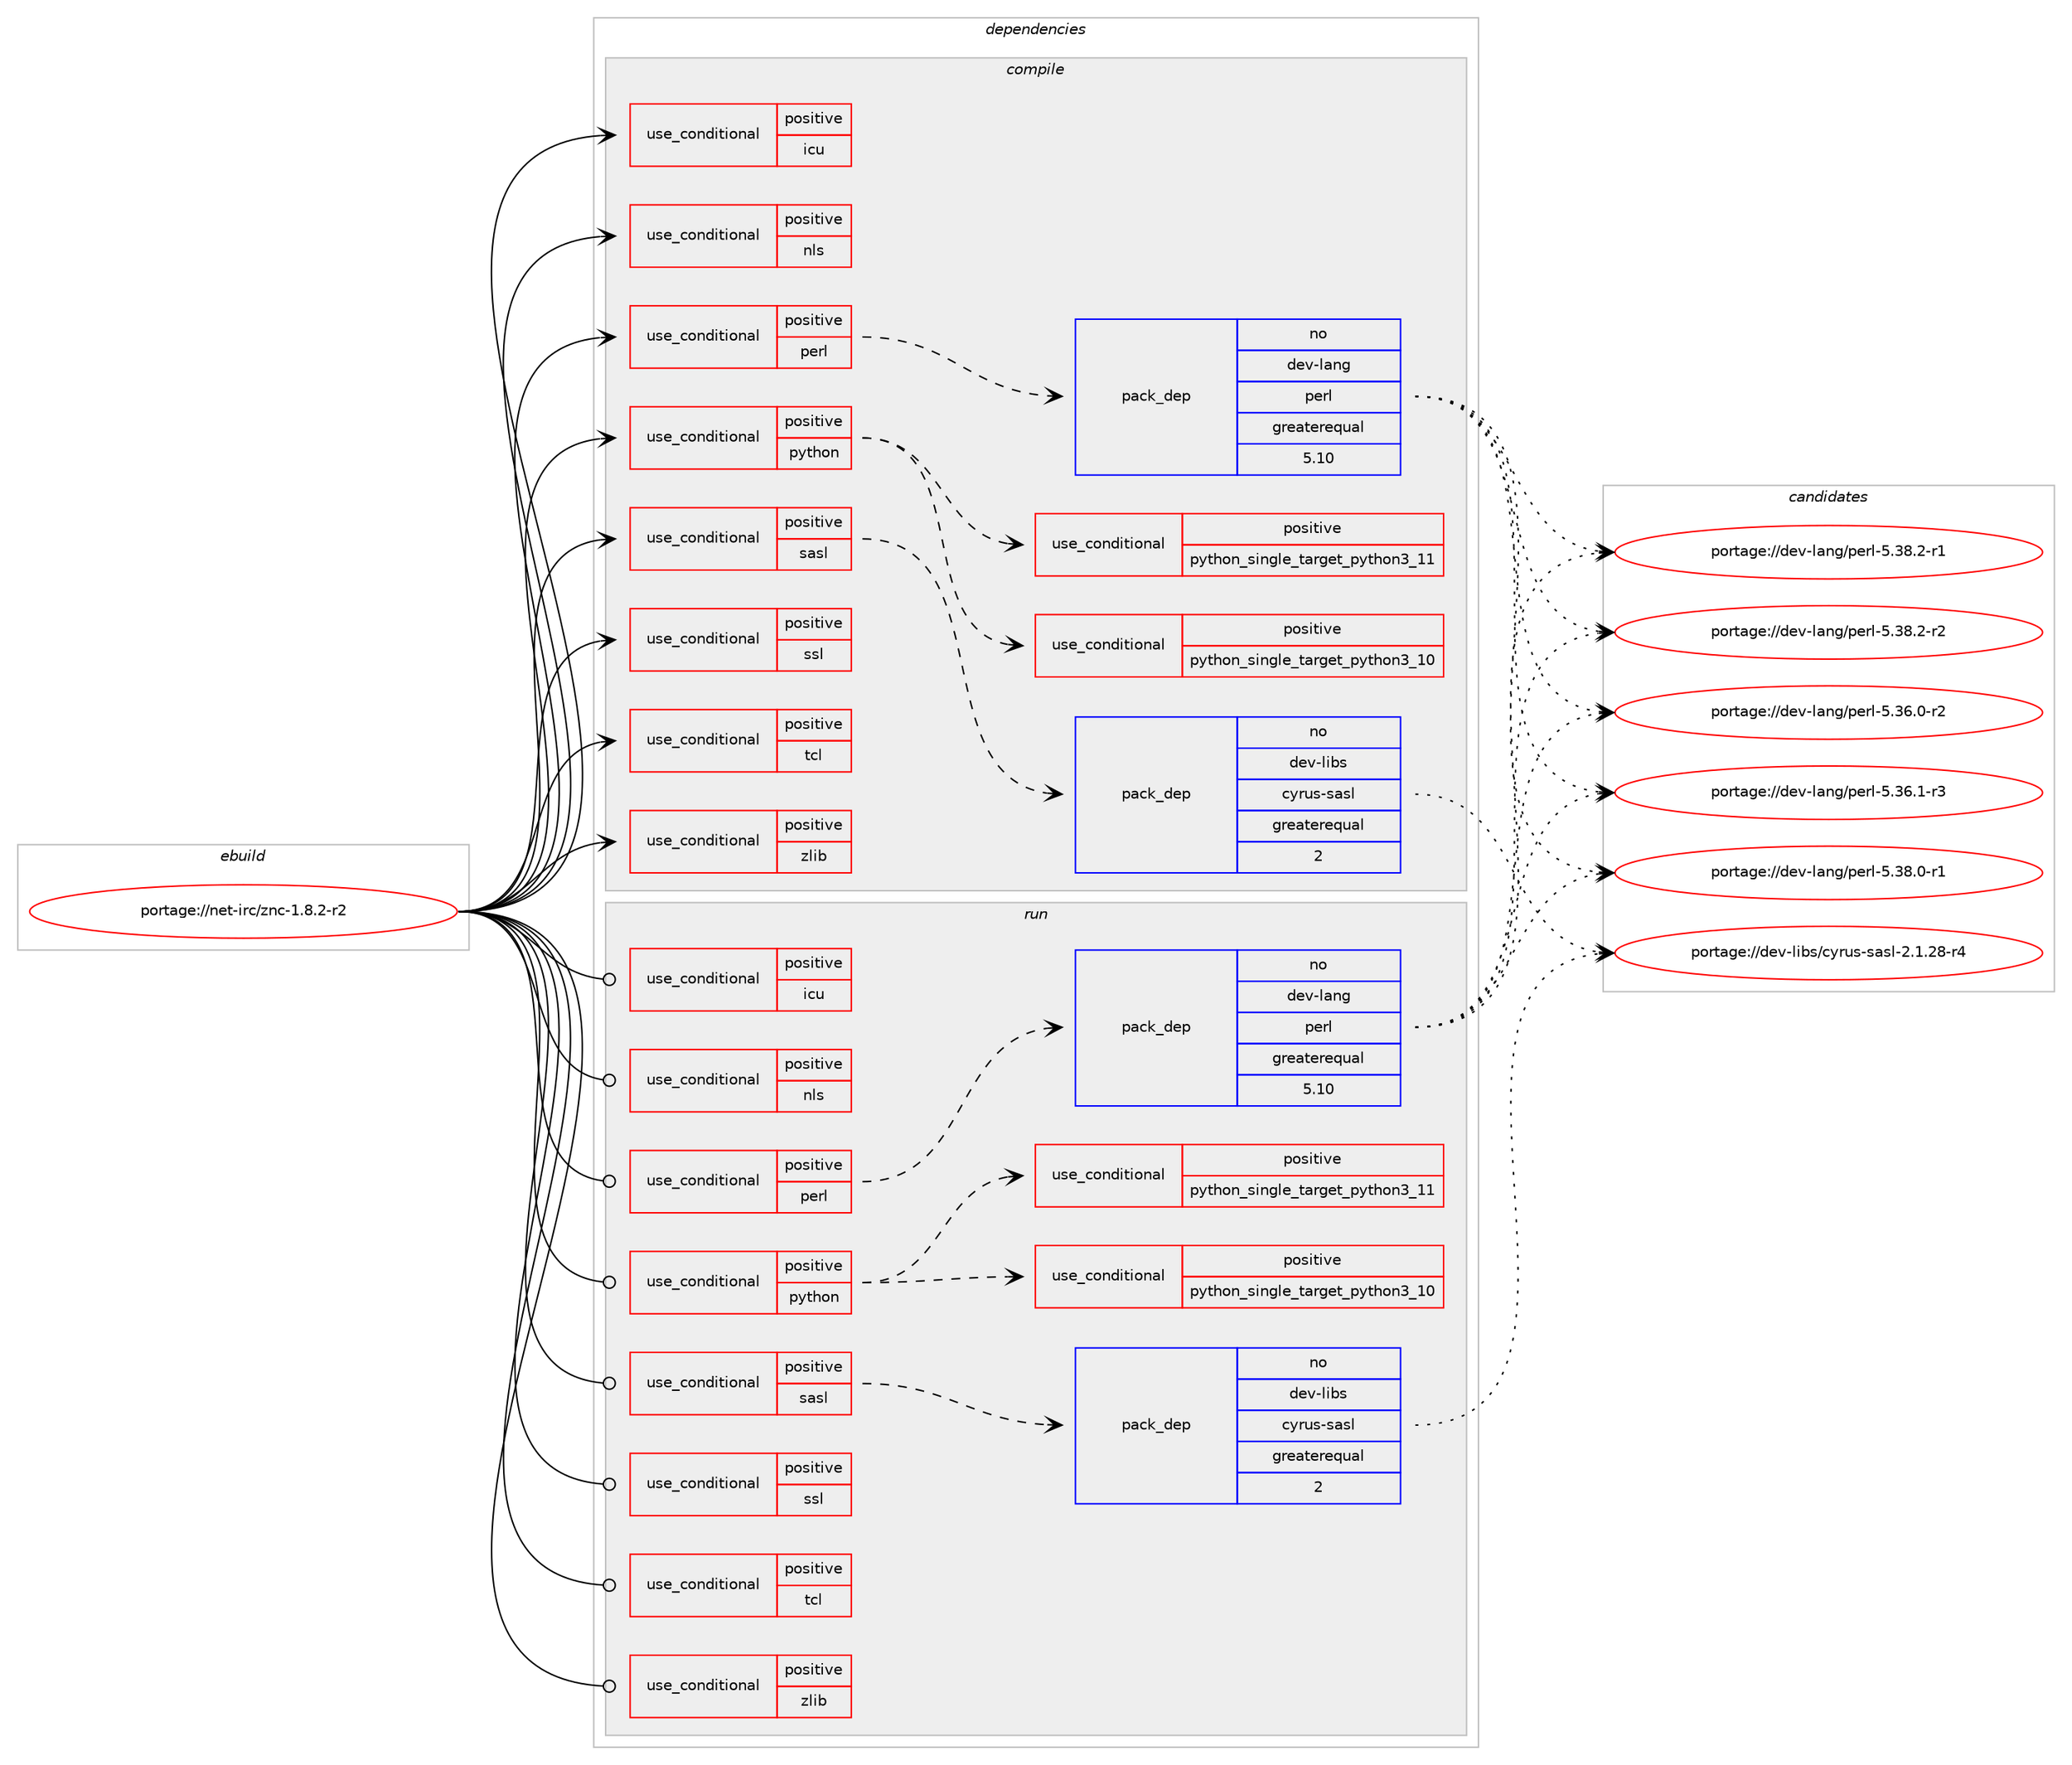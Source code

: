 digraph prolog {

# *************
# Graph options
# *************

newrank=true;
concentrate=true;
compound=true;
graph [rankdir=LR,fontname=Helvetica,fontsize=10,ranksep=1.5];#, ranksep=2.5, nodesep=0.2];
edge  [arrowhead=vee];
node  [fontname=Helvetica,fontsize=10];

# **********
# The ebuild
# **********

subgraph cluster_leftcol {
color=gray;
rank=same;
label=<<i>ebuild</i>>;
id [label="portage://net-irc/znc-1.8.2-r2", color=red, width=4, href="../net-irc/znc-1.8.2-r2.svg"];
}

# ****************
# The dependencies
# ****************

subgraph cluster_midcol {
color=gray;
label=<<i>dependencies</i>>;
subgraph cluster_compile {
fillcolor="#eeeeee";
style=filled;
label=<<i>compile</i>>;
subgraph cond2110 {
dependency2819 [label=<<TABLE BORDER="0" CELLBORDER="1" CELLSPACING="0" CELLPADDING="4"><TR><TD ROWSPAN="3" CELLPADDING="10">use_conditional</TD></TR><TR><TD>positive</TD></TR><TR><TD>icu</TD></TR></TABLE>>, shape=none, color=red];
# *** BEGIN UNKNOWN DEPENDENCY TYPE (TODO) ***
# dependency2819 -> package_dependency(portage://net-irc/znc-1.8.2-r2,install,no,dev-libs,icu,none,[,,],any_same_slot,[])
# *** END UNKNOWN DEPENDENCY TYPE (TODO) ***

}
id:e -> dependency2819:w [weight=20,style="solid",arrowhead="vee"];
subgraph cond2111 {
dependency2820 [label=<<TABLE BORDER="0" CELLBORDER="1" CELLSPACING="0" CELLPADDING="4"><TR><TD ROWSPAN="3" CELLPADDING="10">use_conditional</TD></TR><TR><TD>positive</TD></TR><TR><TD>nls</TD></TR></TABLE>>, shape=none, color=red];
# *** BEGIN UNKNOWN DEPENDENCY TYPE (TODO) ***
# dependency2820 -> package_dependency(portage://net-irc/znc-1.8.2-r2,install,no,dev-libs,boost,none,[,,],any_same_slot,[use(enable(nls),none)])
# *** END UNKNOWN DEPENDENCY TYPE (TODO) ***

}
id:e -> dependency2820:w [weight=20,style="solid",arrowhead="vee"];
subgraph cond2112 {
dependency2821 [label=<<TABLE BORDER="0" CELLBORDER="1" CELLSPACING="0" CELLPADDING="4"><TR><TD ROWSPAN="3" CELLPADDING="10">use_conditional</TD></TR><TR><TD>positive</TD></TR><TR><TD>perl</TD></TR></TABLE>>, shape=none, color=red];
subgraph pack672 {
dependency2822 [label=<<TABLE BORDER="0" CELLBORDER="1" CELLSPACING="0" CELLPADDING="4" WIDTH="220"><TR><TD ROWSPAN="6" CELLPADDING="30">pack_dep</TD></TR><TR><TD WIDTH="110">no</TD></TR><TR><TD>dev-lang</TD></TR><TR><TD>perl</TD></TR><TR><TD>greaterequal</TD></TR><TR><TD>5.10</TD></TR></TABLE>>, shape=none, color=blue];
}
dependency2821:e -> dependency2822:w [weight=20,style="dashed",arrowhead="vee"];
}
id:e -> dependency2821:w [weight=20,style="solid",arrowhead="vee"];
subgraph cond2113 {
dependency2823 [label=<<TABLE BORDER="0" CELLBORDER="1" CELLSPACING="0" CELLPADDING="4"><TR><TD ROWSPAN="3" CELLPADDING="10">use_conditional</TD></TR><TR><TD>positive</TD></TR><TR><TD>python</TD></TR></TABLE>>, shape=none, color=red];
subgraph cond2114 {
dependency2824 [label=<<TABLE BORDER="0" CELLBORDER="1" CELLSPACING="0" CELLPADDING="4"><TR><TD ROWSPAN="3" CELLPADDING="10">use_conditional</TD></TR><TR><TD>positive</TD></TR><TR><TD>python_single_target_python3_10</TD></TR></TABLE>>, shape=none, color=red];
# *** BEGIN UNKNOWN DEPENDENCY TYPE (TODO) ***
# dependency2824 -> package_dependency(portage://net-irc/znc-1.8.2-r2,install,no,dev-lang,python,none,[,,],[slot(3.10)],[])
# *** END UNKNOWN DEPENDENCY TYPE (TODO) ***

}
dependency2823:e -> dependency2824:w [weight=20,style="dashed",arrowhead="vee"];
subgraph cond2115 {
dependency2825 [label=<<TABLE BORDER="0" CELLBORDER="1" CELLSPACING="0" CELLPADDING="4"><TR><TD ROWSPAN="3" CELLPADDING="10">use_conditional</TD></TR><TR><TD>positive</TD></TR><TR><TD>python_single_target_python3_11</TD></TR></TABLE>>, shape=none, color=red];
# *** BEGIN UNKNOWN DEPENDENCY TYPE (TODO) ***
# dependency2825 -> package_dependency(portage://net-irc/znc-1.8.2-r2,install,no,dev-lang,python,none,[,,],[slot(3.11)],[])
# *** END UNKNOWN DEPENDENCY TYPE (TODO) ***

}
dependency2823:e -> dependency2825:w [weight=20,style="dashed",arrowhead="vee"];
}
id:e -> dependency2823:w [weight=20,style="solid",arrowhead="vee"];
subgraph cond2116 {
dependency2826 [label=<<TABLE BORDER="0" CELLBORDER="1" CELLSPACING="0" CELLPADDING="4"><TR><TD ROWSPAN="3" CELLPADDING="10">use_conditional</TD></TR><TR><TD>positive</TD></TR><TR><TD>sasl</TD></TR></TABLE>>, shape=none, color=red];
subgraph pack673 {
dependency2827 [label=<<TABLE BORDER="0" CELLBORDER="1" CELLSPACING="0" CELLPADDING="4" WIDTH="220"><TR><TD ROWSPAN="6" CELLPADDING="30">pack_dep</TD></TR><TR><TD WIDTH="110">no</TD></TR><TR><TD>dev-libs</TD></TR><TR><TD>cyrus-sasl</TD></TR><TR><TD>greaterequal</TD></TR><TR><TD>2</TD></TR></TABLE>>, shape=none, color=blue];
}
dependency2826:e -> dependency2827:w [weight=20,style="dashed",arrowhead="vee"];
}
id:e -> dependency2826:w [weight=20,style="solid",arrowhead="vee"];
subgraph cond2117 {
dependency2828 [label=<<TABLE BORDER="0" CELLBORDER="1" CELLSPACING="0" CELLPADDING="4"><TR><TD ROWSPAN="3" CELLPADDING="10">use_conditional</TD></TR><TR><TD>positive</TD></TR><TR><TD>ssl</TD></TR></TABLE>>, shape=none, color=red];
# *** BEGIN UNKNOWN DEPENDENCY TYPE (TODO) ***
# dependency2828 -> package_dependency(portage://net-irc/znc-1.8.2-r2,install,no,dev-libs,openssl,none,[,,],[slot(0),equal],[])
# *** END UNKNOWN DEPENDENCY TYPE (TODO) ***

}
id:e -> dependency2828:w [weight=20,style="solid",arrowhead="vee"];
subgraph cond2118 {
dependency2829 [label=<<TABLE BORDER="0" CELLBORDER="1" CELLSPACING="0" CELLPADDING="4"><TR><TD ROWSPAN="3" CELLPADDING="10">use_conditional</TD></TR><TR><TD>positive</TD></TR><TR><TD>tcl</TD></TR></TABLE>>, shape=none, color=red];
# *** BEGIN UNKNOWN DEPENDENCY TYPE (TODO) ***
# dependency2829 -> package_dependency(portage://net-irc/znc-1.8.2-r2,install,no,dev-lang,tcl,none,[,,],[slot(0),equal],[])
# *** END UNKNOWN DEPENDENCY TYPE (TODO) ***

}
id:e -> dependency2829:w [weight=20,style="solid",arrowhead="vee"];
subgraph cond2119 {
dependency2830 [label=<<TABLE BORDER="0" CELLBORDER="1" CELLSPACING="0" CELLPADDING="4"><TR><TD ROWSPAN="3" CELLPADDING="10">use_conditional</TD></TR><TR><TD>positive</TD></TR><TR><TD>zlib</TD></TR></TABLE>>, shape=none, color=red];
# *** BEGIN UNKNOWN DEPENDENCY TYPE (TODO) ***
# dependency2830 -> package_dependency(portage://net-irc/znc-1.8.2-r2,install,no,sys-libs,zlib,none,[,,],[slot(0),equal],[])
# *** END UNKNOWN DEPENDENCY TYPE (TODO) ***

}
id:e -> dependency2830:w [weight=20,style="solid",arrowhead="vee"];
}
subgraph cluster_compileandrun {
fillcolor="#eeeeee";
style=filled;
label=<<i>compile and run</i>>;
}
subgraph cluster_run {
fillcolor="#eeeeee";
style=filled;
label=<<i>run</i>>;
subgraph cond2120 {
dependency2831 [label=<<TABLE BORDER="0" CELLBORDER="1" CELLSPACING="0" CELLPADDING="4"><TR><TD ROWSPAN="3" CELLPADDING="10">use_conditional</TD></TR><TR><TD>positive</TD></TR><TR><TD>icu</TD></TR></TABLE>>, shape=none, color=red];
# *** BEGIN UNKNOWN DEPENDENCY TYPE (TODO) ***
# dependency2831 -> package_dependency(portage://net-irc/znc-1.8.2-r2,run,no,dev-libs,icu,none,[,,],any_same_slot,[])
# *** END UNKNOWN DEPENDENCY TYPE (TODO) ***

}
id:e -> dependency2831:w [weight=20,style="solid",arrowhead="odot"];
subgraph cond2121 {
dependency2832 [label=<<TABLE BORDER="0" CELLBORDER="1" CELLSPACING="0" CELLPADDING="4"><TR><TD ROWSPAN="3" CELLPADDING="10">use_conditional</TD></TR><TR><TD>positive</TD></TR><TR><TD>nls</TD></TR></TABLE>>, shape=none, color=red];
# *** BEGIN UNKNOWN DEPENDENCY TYPE (TODO) ***
# dependency2832 -> package_dependency(portage://net-irc/znc-1.8.2-r2,run,no,dev-libs,boost,none,[,,],any_same_slot,[use(enable(nls),none)])
# *** END UNKNOWN DEPENDENCY TYPE (TODO) ***

}
id:e -> dependency2832:w [weight=20,style="solid",arrowhead="odot"];
subgraph cond2122 {
dependency2833 [label=<<TABLE BORDER="0" CELLBORDER="1" CELLSPACING="0" CELLPADDING="4"><TR><TD ROWSPAN="3" CELLPADDING="10">use_conditional</TD></TR><TR><TD>positive</TD></TR><TR><TD>perl</TD></TR></TABLE>>, shape=none, color=red];
subgraph pack674 {
dependency2834 [label=<<TABLE BORDER="0" CELLBORDER="1" CELLSPACING="0" CELLPADDING="4" WIDTH="220"><TR><TD ROWSPAN="6" CELLPADDING="30">pack_dep</TD></TR><TR><TD WIDTH="110">no</TD></TR><TR><TD>dev-lang</TD></TR><TR><TD>perl</TD></TR><TR><TD>greaterequal</TD></TR><TR><TD>5.10</TD></TR></TABLE>>, shape=none, color=blue];
}
dependency2833:e -> dependency2834:w [weight=20,style="dashed",arrowhead="vee"];
}
id:e -> dependency2833:w [weight=20,style="solid",arrowhead="odot"];
subgraph cond2123 {
dependency2835 [label=<<TABLE BORDER="0" CELLBORDER="1" CELLSPACING="0" CELLPADDING="4"><TR><TD ROWSPAN="3" CELLPADDING="10">use_conditional</TD></TR><TR><TD>positive</TD></TR><TR><TD>python</TD></TR></TABLE>>, shape=none, color=red];
subgraph cond2124 {
dependency2836 [label=<<TABLE BORDER="0" CELLBORDER="1" CELLSPACING="0" CELLPADDING="4"><TR><TD ROWSPAN="3" CELLPADDING="10">use_conditional</TD></TR><TR><TD>positive</TD></TR><TR><TD>python_single_target_python3_10</TD></TR></TABLE>>, shape=none, color=red];
# *** BEGIN UNKNOWN DEPENDENCY TYPE (TODO) ***
# dependency2836 -> package_dependency(portage://net-irc/znc-1.8.2-r2,run,no,dev-lang,python,none,[,,],[slot(3.10)],[])
# *** END UNKNOWN DEPENDENCY TYPE (TODO) ***

}
dependency2835:e -> dependency2836:w [weight=20,style="dashed",arrowhead="vee"];
subgraph cond2125 {
dependency2837 [label=<<TABLE BORDER="0" CELLBORDER="1" CELLSPACING="0" CELLPADDING="4"><TR><TD ROWSPAN="3" CELLPADDING="10">use_conditional</TD></TR><TR><TD>positive</TD></TR><TR><TD>python_single_target_python3_11</TD></TR></TABLE>>, shape=none, color=red];
# *** BEGIN UNKNOWN DEPENDENCY TYPE (TODO) ***
# dependency2837 -> package_dependency(portage://net-irc/znc-1.8.2-r2,run,no,dev-lang,python,none,[,,],[slot(3.11)],[])
# *** END UNKNOWN DEPENDENCY TYPE (TODO) ***

}
dependency2835:e -> dependency2837:w [weight=20,style="dashed",arrowhead="vee"];
}
id:e -> dependency2835:w [weight=20,style="solid",arrowhead="odot"];
subgraph cond2126 {
dependency2838 [label=<<TABLE BORDER="0" CELLBORDER="1" CELLSPACING="0" CELLPADDING="4"><TR><TD ROWSPAN="3" CELLPADDING="10">use_conditional</TD></TR><TR><TD>positive</TD></TR><TR><TD>sasl</TD></TR></TABLE>>, shape=none, color=red];
subgraph pack675 {
dependency2839 [label=<<TABLE BORDER="0" CELLBORDER="1" CELLSPACING="0" CELLPADDING="4" WIDTH="220"><TR><TD ROWSPAN="6" CELLPADDING="30">pack_dep</TD></TR><TR><TD WIDTH="110">no</TD></TR><TR><TD>dev-libs</TD></TR><TR><TD>cyrus-sasl</TD></TR><TR><TD>greaterequal</TD></TR><TR><TD>2</TD></TR></TABLE>>, shape=none, color=blue];
}
dependency2838:e -> dependency2839:w [weight=20,style="dashed",arrowhead="vee"];
}
id:e -> dependency2838:w [weight=20,style="solid",arrowhead="odot"];
subgraph cond2127 {
dependency2840 [label=<<TABLE BORDER="0" CELLBORDER="1" CELLSPACING="0" CELLPADDING="4"><TR><TD ROWSPAN="3" CELLPADDING="10">use_conditional</TD></TR><TR><TD>positive</TD></TR><TR><TD>ssl</TD></TR></TABLE>>, shape=none, color=red];
# *** BEGIN UNKNOWN DEPENDENCY TYPE (TODO) ***
# dependency2840 -> package_dependency(portage://net-irc/znc-1.8.2-r2,run,no,dev-libs,openssl,none,[,,],[slot(0),equal],[])
# *** END UNKNOWN DEPENDENCY TYPE (TODO) ***

}
id:e -> dependency2840:w [weight=20,style="solid",arrowhead="odot"];
subgraph cond2128 {
dependency2841 [label=<<TABLE BORDER="0" CELLBORDER="1" CELLSPACING="0" CELLPADDING="4"><TR><TD ROWSPAN="3" CELLPADDING="10">use_conditional</TD></TR><TR><TD>positive</TD></TR><TR><TD>tcl</TD></TR></TABLE>>, shape=none, color=red];
# *** BEGIN UNKNOWN DEPENDENCY TYPE (TODO) ***
# dependency2841 -> package_dependency(portage://net-irc/znc-1.8.2-r2,run,no,dev-lang,tcl,none,[,,],[slot(0),equal],[])
# *** END UNKNOWN DEPENDENCY TYPE (TODO) ***

}
id:e -> dependency2841:w [weight=20,style="solid",arrowhead="odot"];
subgraph cond2129 {
dependency2842 [label=<<TABLE BORDER="0" CELLBORDER="1" CELLSPACING="0" CELLPADDING="4"><TR><TD ROWSPAN="3" CELLPADDING="10">use_conditional</TD></TR><TR><TD>positive</TD></TR><TR><TD>zlib</TD></TR></TABLE>>, shape=none, color=red];
# *** BEGIN UNKNOWN DEPENDENCY TYPE (TODO) ***
# dependency2842 -> package_dependency(portage://net-irc/znc-1.8.2-r2,run,no,sys-libs,zlib,none,[,,],[slot(0),equal],[])
# *** END UNKNOWN DEPENDENCY TYPE (TODO) ***

}
id:e -> dependency2842:w [weight=20,style="solid",arrowhead="odot"];
# *** BEGIN UNKNOWN DEPENDENCY TYPE (TODO) ***
# id -> package_dependency(portage://net-irc/znc-1.8.2-r2,run,no,acct-group,znc,none,[,,],[],[])
# *** END UNKNOWN DEPENDENCY TYPE (TODO) ***

# *** BEGIN UNKNOWN DEPENDENCY TYPE (TODO) ***
# id -> package_dependency(portage://net-irc/znc-1.8.2-r2,run,no,acct-user,znc,none,[,,],[],[])
# *** END UNKNOWN DEPENDENCY TYPE (TODO) ***

}
}

# **************
# The candidates
# **************

subgraph cluster_choices {
rank=same;
color=gray;
label=<<i>candidates</i>>;

subgraph choice672 {
color=black;
nodesep=1;
choice100101118451089711010347112101114108455346515446484511450 [label="portage://dev-lang/perl-5.36.0-r2", color=red, width=4,href="../dev-lang/perl-5.36.0-r2.svg"];
choice100101118451089711010347112101114108455346515446494511451 [label="portage://dev-lang/perl-5.36.1-r3", color=red, width=4,href="../dev-lang/perl-5.36.1-r3.svg"];
choice100101118451089711010347112101114108455346515646484511449 [label="portage://dev-lang/perl-5.38.0-r1", color=red, width=4,href="../dev-lang/perl-5.38.0-r1.svg"];
choice100101118451089711010347112101114108455346515646504511449 [label="portage://dev-lang/perl-5.38.2-r1", color=red, width=4,href="../dev-lang/perl-5.38.2-r1.svg"];
choice100101118451089711010347112101114108455346515646504511450 [label="portage://dev-lang/perl-5.38.2-r2", color=red, width=4,href="../dev-lang/perl-5.38.2-r2.svg"];
dependency2822:e -> choice100101118451089711010347112101114108455346515446484511450:w [style=dotted,weight="100"];
dependency2822:e -> choice100101118451089711010347112101114108455346515446494511451:w [style=dotted,weight="100"];
dependency2822:e -> choice100101118451089711010347112101114108455346515646484511449:w [style=dotted,weight="100"];
dependency2822:e -> choice100101118451089711010347112101114108455346515646504511449:w [style=dotted,weight="100"];
dependency2822:e -> choice100101118451089711010347112101114108455346515646504511450:w [style=dotted,weight="100"];
}
subgraph choice673 {
color=black;
nodesep=1;
choice100101118451081059811547991211141171154511597115108455046494650564511452 [label="portage://dev-libs/cyrus-sasl-2.1.28-r4", color=red, width=4,href="../dev-libs/cyrus-sasl-2.1.28-r4.svg"];
dependency2827:e -> choice100101118451081059811547991211141171154511597115108455046494650564511452:w [style=dotted,weight="100"];
}
subgraph choice674 {
color=black;
nodesep=1;
choice100101118451089711010347112101114108455346515446484511450 [label="portage://dev-lang/perl-5.36.0-r2", color=red, width=4,href="../dev-lang/perl-5.36.0-r2.svg"];
choice100101118451089711010347112101114108455346515446494511451 [label="portage://dev-lang/perl-5.36.1-r3", color=red, width=4,href="../dev-lang/perl-5.36.1-r3.svg"];
choice100101118451089711010347112101114108455346515646484511449 [label="portage://dev-lang/perl-5.38.0-r1", color=red, width=4,href="../dev-lang/perl-5.38.0-r1.svg"];
choice100101118451089711010347112101114108455346515646504511449 [label="portage://dev-lang/perl-5.38.2-r1", color=red, width=4,href="../dev-lang/perl-5.38.2-r1.svg"];
choice100101118451089711010347112101114108455346515646504511450 [label="portage://dev-lang/perl-5.38.2-r2", color=red, width=4,href="../dev-lang/perl-5.38.2-r2.svg"];
dependency2834:e -> choice100101118451089711010347112101114108455346515446484511450:w [style=dotted,weight="100"];
dependency2834:e -> choice100101118451089711010347112101114108455346515446494511451:w [style=dotted,weight="100"];
dependency2834:e -> choice100101118451089711010347112101114108455346515646484511449:w [style=dotted,weight="100"];
dependency2834:e -> choice100101118451089711010347112101114108455346515646504511449:w [style=dotted,weight="100"];
dependency2834:e -> choice100101118451089711010347112101114108455346515646504511450:w [style=dotted,weight="100"];
}
subgraph choice675 {
color=black;
nodesep=1;
choice100101118451081059811547991211141171154511597115108455046494650564511452 [label="portage://dev-libs/cyrus-sasl-2.1.28-r4", color=red, width=4,href="../dev-libs/cyrus-sasl-2.1.28-r4.svg"];
dependency2839:e -> choice100101118451081059811547991211141171154511597115108455046494650564511452:w [style=dotted,weight="100"];
}
}

}
